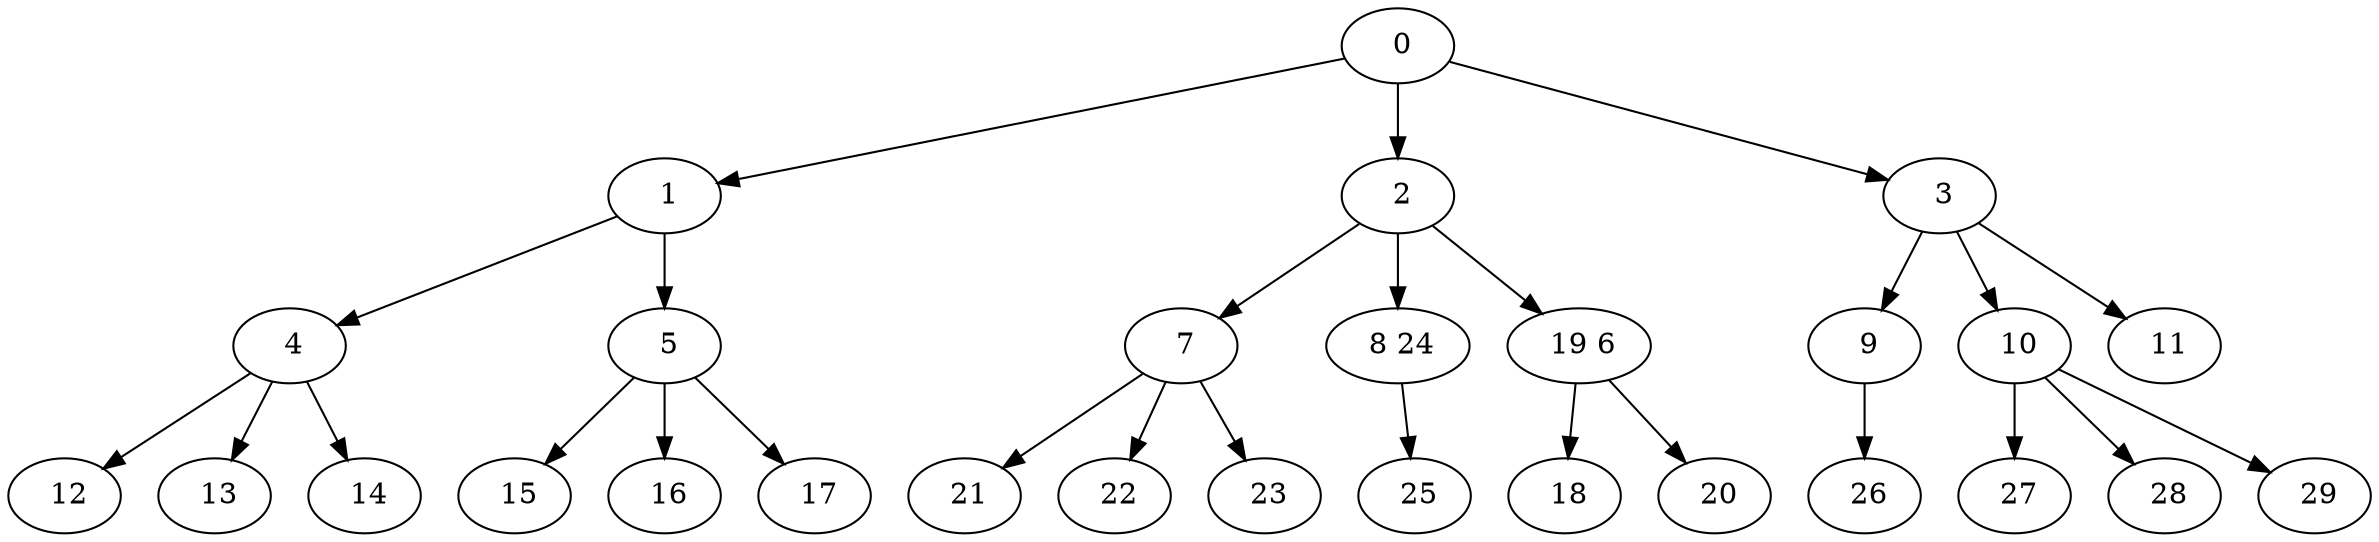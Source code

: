 digraph mytree {
" 0" -> " 1";
" 0" -> " 2";
" 0" -> " 3";
" 1" -> " 4";
" 1" -> " 5";
" 2" -> " 7";
" 2" -> " 8 24";
" 2" -> " 19 6";
" 3" -> " 9";
" 3" -> " 10";
" 3" -> " 11";
" 4" -> " 12";
" 4" -> " 13";
" 4" -> " 14";
" 5" -> " 15";
" 5" -> " 16";
" 5" -> " 17";
" 7" -> " 21";
" 7" -> " 22";
" 7" -> " 23";
" 8 24" -> " 25";
" 19 6" -> " 18";
" 19 6" -> " 20";
" 9" -> " 26";
" 10" -> " 27";
" 10" -> " 28";
" 10" -> " 29";
" 11";
" 12";
" 13";
" 14";
" 15";
" 16";
" 17";
" 21";
" 22";
" 23";
" 25";
" 26";
" 27";
" 28";
" 29";
" 18";
" 20";
}
